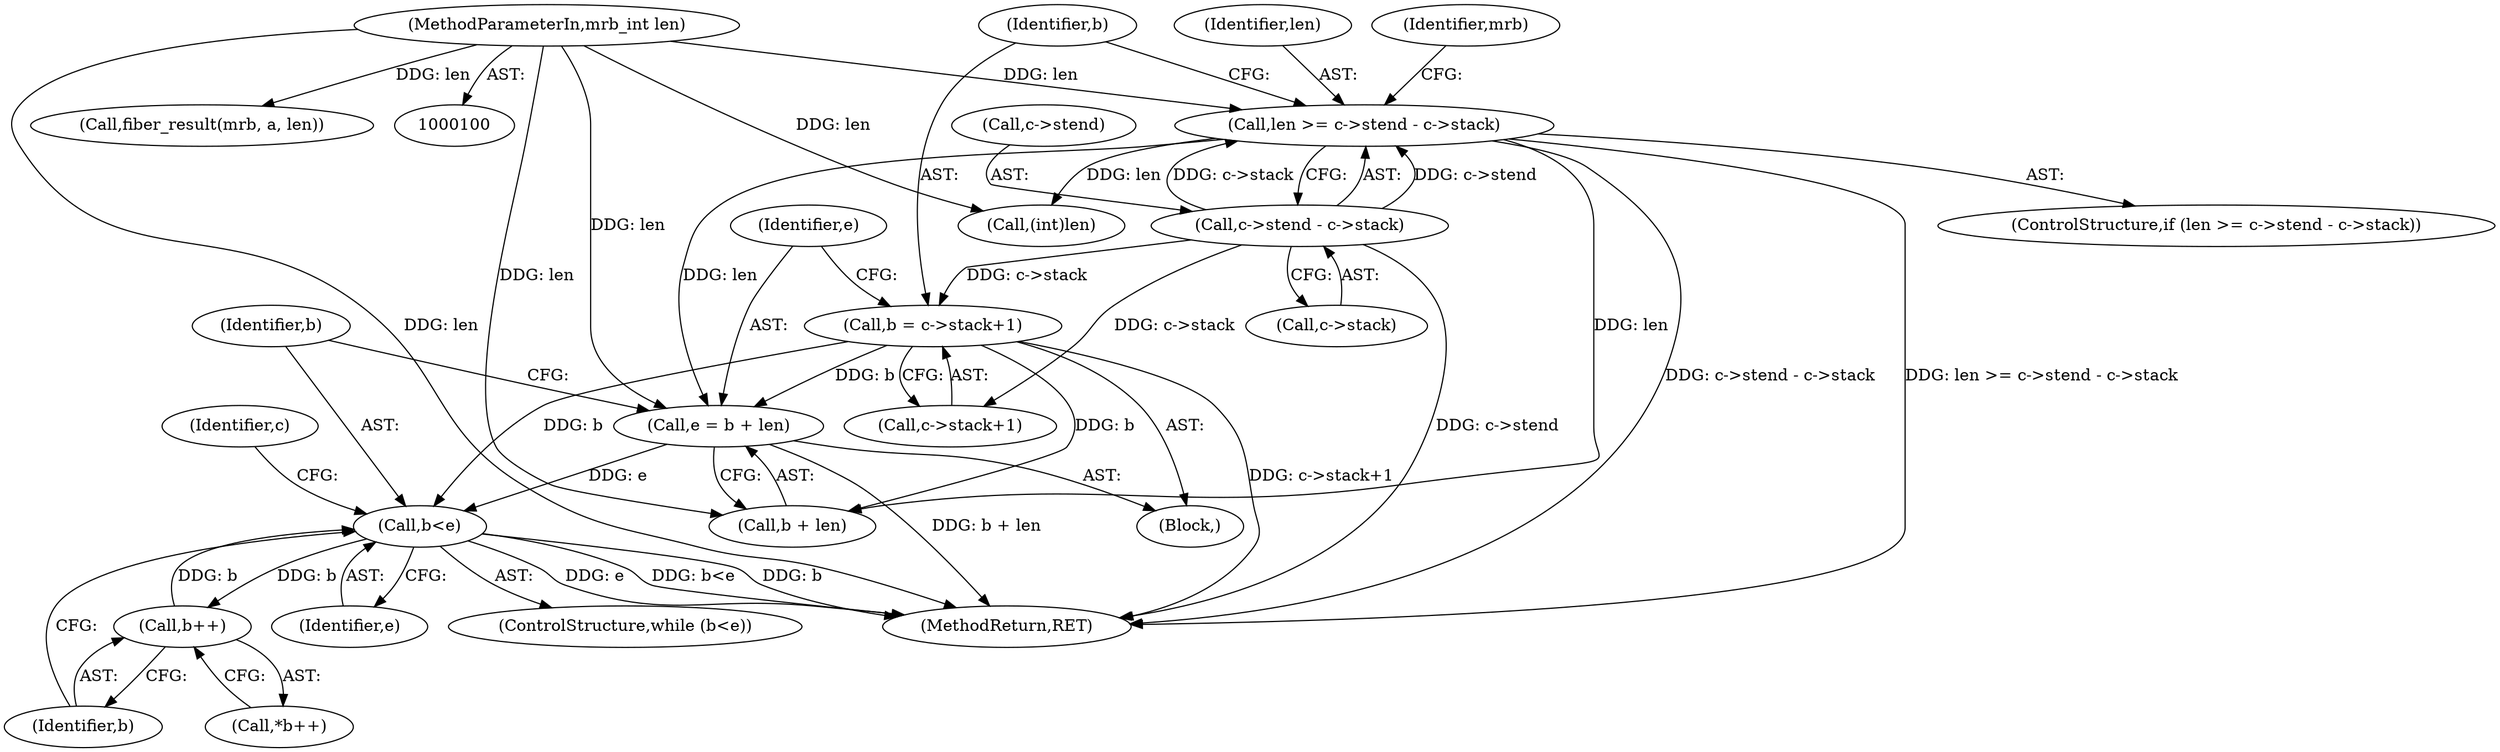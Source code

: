 digraph "1_mruby_778500563a9f7ceba996937dc886bd8cde29b42b@integer" {
"1000225" [label="(Call,e = b + len)"];
"1000218" [label="(Call,b = c->stack+1)"];
"1000206" [label="(Call,c->stend - c->stack)"];
"1000204" [label="(Call,len >= c->stend - c->stack)"];
"1000103" [label="(MethodParameterIn,mrb_int len)"];
"1000231" [label="(Call,b<e)"];
"1000237" [label="(Call,b++)"];
"1000204" [label="(Call,len >= c->stend - c->stack)"];
"1000225" [label="(Call,e = b + len)"];
"1000227" [label="(Call,b + len)"];
"1000238" [label="(Identifier,b)"];
"1000210" [label="(Call,c->stack)"];
"1000273" [label="(Call,fiber_result(mrb, a, len))"];
"1000203" [label="(ControlStructure,if (len >= c->stend - c->stack))"];
"1000219" [label="(Identifier,b)"];
"1000218" [label="(Call,b = c->stack+1)"];
"1000245" [label="(Identifier,c)"];
"1000236" [label="(Call,*b++)"];
"1000316" [label="(MethodReturn,RET)"];
"1000220" [label="(Call,c->stack+1)"];
"1000200" [label="(Block,)"];
"1000248" [label="(Call,(int)len)"];
"1000207" [label="(Call,c->stend)"];
"1000205" [label="(Identifier,len)"];
"1000103" [label="(MethodParameterIn,mrb_int len)"];
"1000231" [label="(Call,b<e)"];
"1000226" [label="(Identifier,e)"];
"1000233" [label="(Identifier,e)"];
"1000237" [label="(Call,b++)"];
"1000206" [label="(Call,c->stend - c->stack)"];
"1000215" [label="(Identifier,mrb)"];
"1000230" [label="(ControlStructure,while (b<e))"];
"1000232" [label="(Identifier,b)"];
"1000225" -> "1000200"  [label="AST: "];
"1000225" -> "1000227"  [label="CFG: "];
"1000226" -> "1000225"  [label="AST: "];
"1000227" -> "1000225"  [label="AST: "];
"1000232" -> "1000225"  [label="CFG: "];
"1000225" -> "1000316"  [label="DDG: b + len"];
"1000218" -> "1000225"  [label="DDG: b"];
"1000204" -> "1000225"  [label="DDG: len"];
"1000103" -> "1000225"  [label="DDG: len"];
"1000225" -> "1000231"  [label="DDG: e"];
"1000218" -> "1000200"  [label="AST: "];
"1000218" -> "1000220"  [label="CFG: "];
"1000219" -> "1000218"  [label="AST: "];
"1000220" -> "1000218"  [label="AST: "];
"1000226" -> "1000218"  [label="CFG: "];
"1000218" -> "1000316"  [label="DDG: c->stack+1"];
"1000206" -> "1000218"  [label="DDG: c->stack"];
"1000218" -> "1000227"  [label="DDG: b"];
"1000218" -> "1000231"  [label="DDG: b"];
"1000206" -> "1000204"  [label="AST: "];
"1000206" -> "1000210"  [label="CFG: "];
"1000207" -> "1000206"  [label="AST: "];
"1000210" -> "1000206"  [label="AST: "];
"1000204" -> "1000206"  [label="CFG: "];
"1000206" -> "1000316"  [label="DDG: c->stend"];
"1000206" -> "1000204"  [label="DDG: c->stend"];
"1000206" -> "1000204"  [label="DDG: c->stack"];
"1000206" -> "1000220"  [label="DDG: c->stack"];
"1000204" -> "1000203"  [label="AST: "];
"1000205" -> "1000204"  [label="AST: "];
"1000215" -> "1000204"  [label="CFG: "];
"1000219" -> "1000204"  [label="CFG: "];
"1000204" -> "1000316"  [label="DDG: c->stend - c->stack"];
"1000204" -> "1000316"  [label="DDG: len >= c->stend - c->stack"];
"1000103" -> "1000204"  [label="DDG: len"];
"1000204" -> "1000227"  [label="DDG: len"];
"1000204" -> "1000248"  [label="DDG: len"];
"1000103" -> "1000100"  [label="AST: "];
"1000103" -> "1000316"  [label="DDG: len"];
"1000103" -> "1000227"  [label="DDG: len"];
"1000103" -> "1000248"  [label="DDG: len"];
"1000103" -> "1000273"  [label="DDG: len"];
"1000231" -> "1000230"  [label="AST: "];
"1000231" -> "1000233"  [label="CFG: "];
"1000232" -> "1000231"  [label="AST: "];
"1000233" -> "1000231"  [label="AST: "];
"1000238" -> "1000231"  [label="CFG: "];
"1000245" -> "1000231"  [label="CFG: "];
"1000231" -> "1000316"  [label="DDG: e"];
"1000231" -> "1000316"  [label="DDG: b<e"];
"1000231" -> "1000316"  [label="DDG: b"];
"1000237" -> "1000231"  [label="DDG: b"];
"1000231" -> "1000237"  [label="DDG: b"];
"1000237" -> "1000236"  [label="AST: "];
"1000237" -> "1000238"  [label="CFG: "];
"1000238" -> "1000237"  [label="AST: "];
"1000236" -> "1000237"  [label="CFG: "];
}
